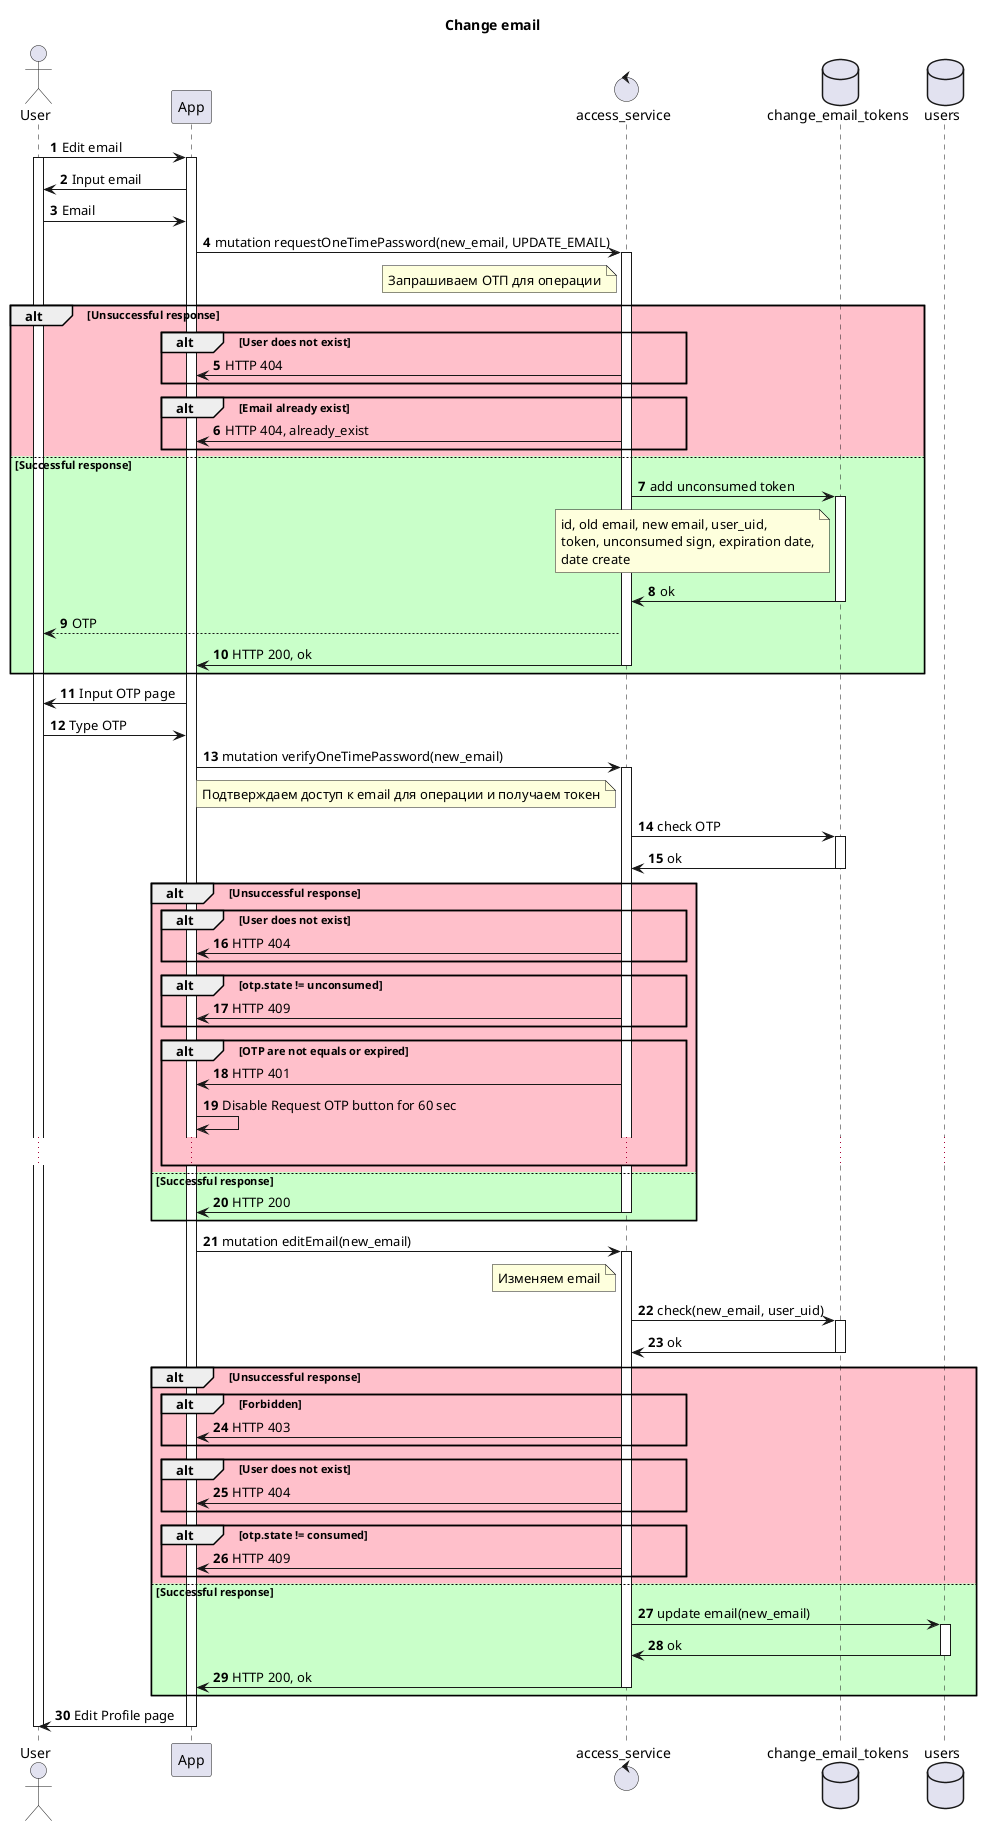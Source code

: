 @startuml
actor User as U
participant App as GUI
control access_service as AC
database change_email_tokens as CLT
database users as UD

title "Change email"
autonumber
U -> GUI: Edit email
activate U
activate GUI
GUI -> U: Input email
U -> GUI: Email
GUI -> AC: mutation requestOneTimePassword(new_email, UPDATE_EMAIL)
note left AC
Запрашиваем ОТП для операции
end note
activate AC

alt #Pink Unsuccessful response

alt #Pink User does not exist
AC -> GUI: HTTP 404
end

alt #Pink Email already exist
AC -> GUI: HTTP 404, already_exist
end

else #Technology Successful response
AC -> CLT: add unconsumed token
note left CLT
id, old email, new email, user_uid,
token, unconsumed sign, expiration date,
date create
end note

activate CLT
CLT -> AC: ok
deactivate CLT
AC --> U: OTP
AC -> GUI: HTTP 200, ok
deactivate AC
end

GUI -> U: Input OTP page
U -> GUI: Type OTP
GUI -> AC: mutation verifyOneTimePassword(new_email)
note left AC
Подтверждаем доступ к email для операции и получаем токен
end note

activate AC
AC -> CLT: check OTP
activate CLT
CLT -> AC: ok
deactivate CLT

alt #Pink Unsuccessful response

alt #Pink User does not exist
AC -> GUI: HTTP 404
end

alt #Pink otp.state != unconsumed
AC -> GUI: HTTP 409
end

alt #Pink OTP are not equals or expired
AC -> GUI: HTTP 401
GUI -> GUI: Disable Request OTP button for 60 sec
...
end


else #Technology Successful response

AC -> GUI: HTTP 200
deactivate AC
end

GUI -> AC: mutation editEmail(new_email)
activate AC
note left AC
Изменяем email
end note

AC -> CLT: check(new_email, user_uid)
activate CLT
CLT -> AC: ok
deactivate CLT

alt #Pink Unsuccessful response

alt #Pink Forbidden
AC -> GUI: HTTP 403
end

alt #Pink User does not exist
AC -> GUI: HTTP 404
end

alt #Pink otp.state != consumed
AC -> GUI: HTTP 409
end

else #Technology Successful response

AC -> UD: update email(new_email)
activate UD
UD -> AC: ok
deactivate UD
AC -> GUI: HTTP 200, ok
deactivate AC
end
GUI -> U: Edit Profile page
deactivate GUI
deactivate U
@enduml